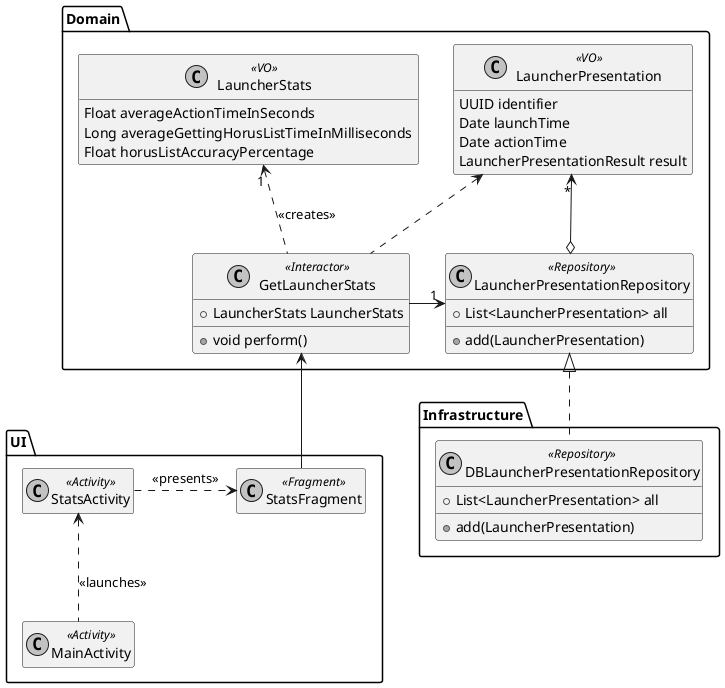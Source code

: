 
@startuml PPDT#175.class

skinparam monochrome true


package Domain {

    class LauncherPresentation <<VO>> {
        UUID identifier
        Date launchTime
        Date actionTime
        LauncherPresentationResult result
    }

    class LauncherStats <<VO>> {
        Float averageActionTimeInSeconds
        Long averageGettingHorusListTimeInMilliseconds
        Float horusListAccuracyPercentage
    }

    class GetLauncherStats <<Interactor>> {
        + LauncherStats LauncherStats
        + void perform()
    }


    class LauncherPresentationRepository <<Repository>> {
        + List<LauncherPresentation> all
        + add(LauncherPresentation)
    }
    
    GetLauncherStats -r-> "1" LauncherPresentationRepository
    GetLauncherStats .u.> "1" LauncherStats : <<creates>>
    GetLauncherStats .u.> LauncherPresentation
    LauncherPresentationRepository o-u-> "*" LauncherPresentation
    
}


package Infrastructure {

    class DBLauncherPresentationRepository <<Repository>> {
        + List<LauncherPresentation> all
        + add(LauncherPresentation)
    }

    DBLauncherPresentationRepository .u.|> LauncherPresentationRepository

}


package UI {

    class MainActivity <<Activity>> {
    }

    class StatsActivity <<Activity>> {
    }
    
    class StatsFragment <<Fragment>> {
    }

}

MainActivity .u.> StatsActivity : <<launches>>
StatsActivity .> StatsFragment : <<presents>>

StatsFragment -u-> GetLauncherStats


hide empty members

@enduml
